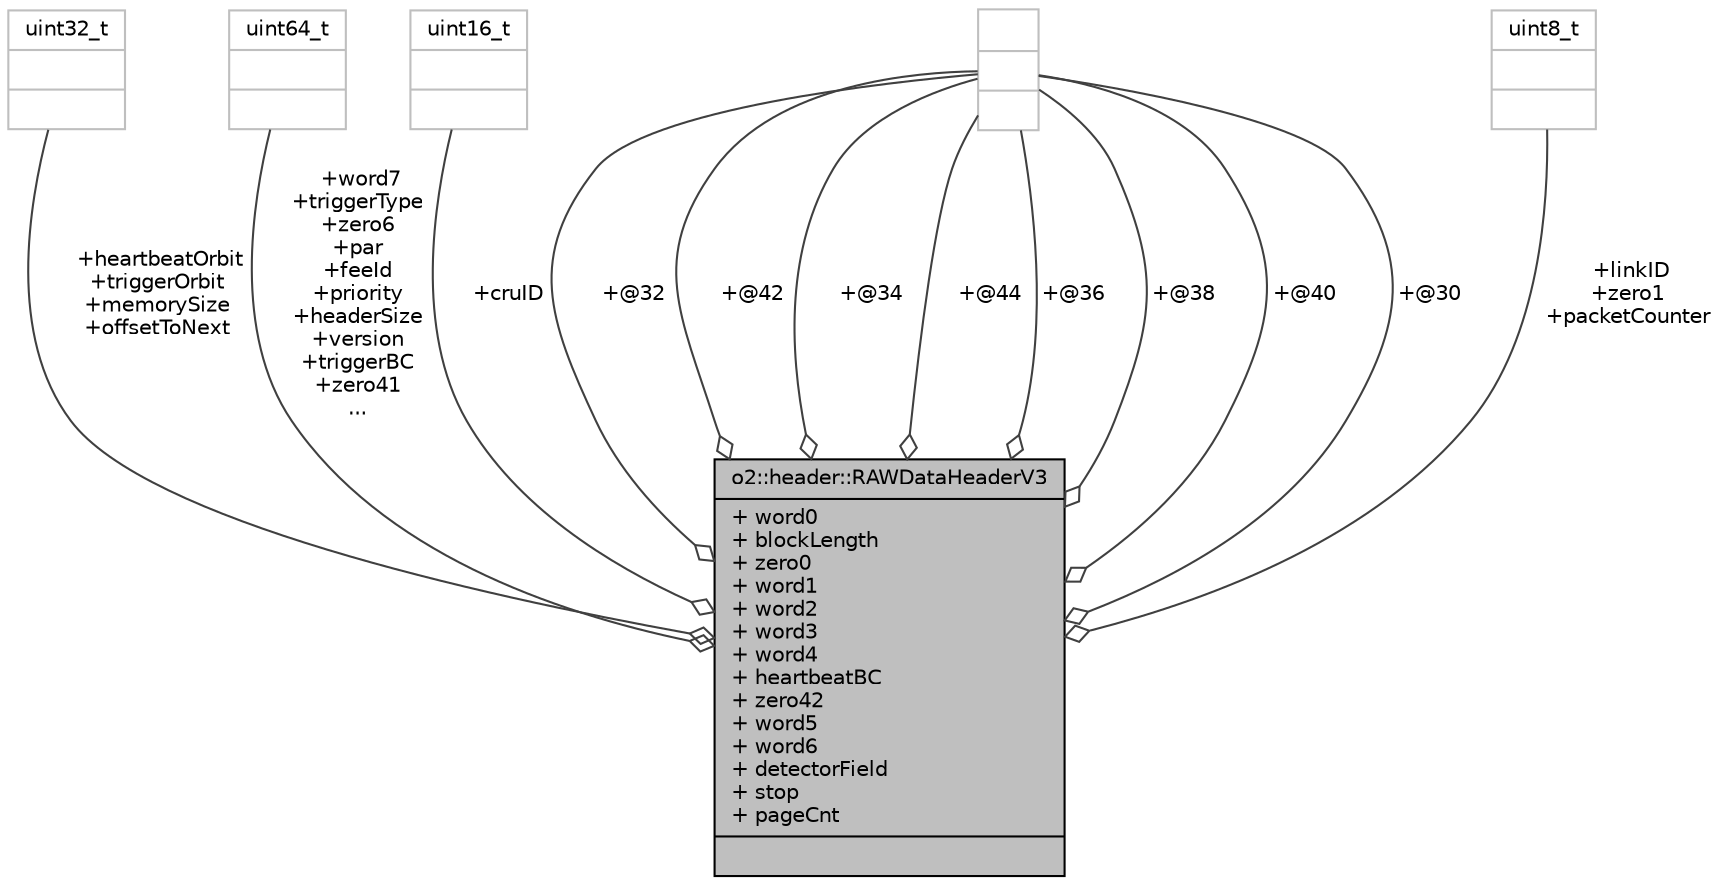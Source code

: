 digraph "o2::header::RAWDataHeaderV3"
{
 // INTERACTIVE_SVG=YES
  bgcolor="transparent";
  edge [fontname="Helvetica",fontsize="10",labelfontname="Helvetica",labelfontsize="10"];
  node [fontname="Helvetica",fontsize="10",shape=record];
  Node1 [label="{o2::header::RAWDataHeaderV3\n|+ word0\l+ blockLength\l+ zero0\l+ word1\l+ word2\l+ word3\l+ word4\l+ heartbeatBC\l+ zero42\l+ word5\l+ word6\l+ detectorField\l+ stop\l+ pageCnt\l|}",height=0.2,width=0.4,color="black", fillcolor="grey75", style="filled" fontcolor="black"];
  Node2 -> Node1 [color="grey25",fontsize="10",style="solid",label=" +heartbeatOrbit\n+triggerOrbit\n+memorySize\n+offsetToNext" ,arrowhead="odiamond",fontname="Helvetica"];
  Node2 [label="{uint32_t\n||}",height=0.2,width=0.4,color="grey75"];
  Node3 -> Node1 [color="grey25",fontsize="10",style="solid",label=" +word7\n+triggerType\n+zero6\n+par\n+feeId\n+priority\n+headerSize\n+version\n+triggerBC\n+zero41\n..." ,arrowhead="odiamond",fontname="Helvetica"];
  Node3 [label="{uint64_t\n||}",height=0.2,width=0.4,color="grey75"];
  Node4 -> Node1 [color="grey25",fontsize="10",style="solid",label=" +cruID" ,arrowhead="odiamond",fontname="Helvetica"];
  Node4 [label="{uint16_t\n||}",height=0.2,width=0.4,color="grey75"];
  Node5 -> Node1 [color="grey25",fontsize="10",style="solid",label=" +@32" ,arrowhead="odiamond",fontname="Helvetica"];
  Node5 [label="{\n||}",height=0.2,width=0.4,color="grey75"];
  Node6 -> Node1 [color="grey25",fontsize="10",style="solid",label=" +linkID\n+zero1\n+packetCounter" ,arrowhead="odiamond",fontname="Helvetica"];
  Node6 [label="{uint8_t\n||}",height=0.2,width=0.4,color="grey75"];
  Node5 -> Node1 [color="grey25",fontsize="10",style="solid",label=" +@42" ,arrowhead="odiamond",fontname="Helvetica"];
  Node5 -> Node1 [color="grey25",fontsize="10",style="solid",label=" +@34" ,arrowhead="odiamond",fontname="Helvetica"];
  Node5 -> Node1 [color="grey25",fontsize="10",style="solid",label=" +@44" ,arrowhead="odiamond",fontname="Helvetica"];
  Node5 -> Node1 [color="grey25",fontsize="10",style="solid",label=" +@36" ,arrowhead="odiamond",fontname="Helvetica"];
  Node5 -> Node1 [color="grey25",fontsize="10",style="solid",label=" +@38" ,arrowhead="odiamond",fontname="Helvetica"];
  Node5 -> Node1 [color="grey25",fontsize="10",style="solid",label=" +@40" ,arrowhead="odiamond",fontname="Helvetica"];
  Node5 -> Node1 [color="grey25",fontsize="10",style="solid",label=" +@30" ,arrowhead="odiamond",fontname="Helvetica"];
}
